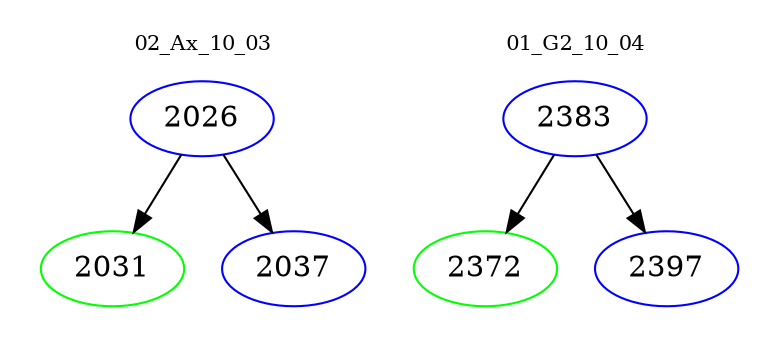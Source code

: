 digraph{
subgraph cluster_0 {
color = white
label = "02_Ax_10_03";
fontsize=10;
T0_2026 [label="2026", color="blue"]
T0_2026 -> T0_2031 [color="black"]
T0_2031 [label="2031", color="green"]
T0_2026 -> T0_2037 [color="black"]
T0_2037 [label="2037", color="blue"]
}
subgraph cluster_1 {
color = white
label = "01_G2_10_04";
fontsize=10;
T1_2383 [label="2383", color="blue"]
T1_2383 -> T1_2372 [color="black"]
T1_2372 [label="2372", color="green"]
T1_2383 -> T1_2397 [color="black"]
T1_2397 [label="2397", color="blue"]
}
}

